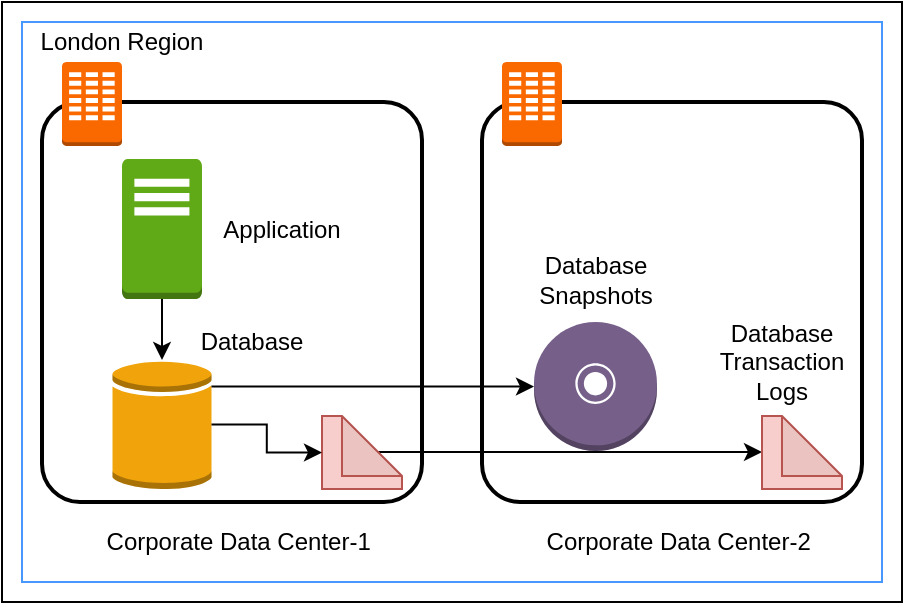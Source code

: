 <mxfile version="13.1.2" type="device"><diagram id="PN8JvF2l3eT0tteaActX" name="Page-1"><mxGraphModel dx="910" dy="481" grid="1" gridSize="10" guides="1" tooltips="1" connect="1" arrows="1" fold="1" page="1" pageScale="1" pageWidth="827" pageHeight="1169" math="0" shadow="0"><root><mxCell id="0"/><mxCell id="1" parent="0"/><mxCell id="tb-sAmRJEl5Hn-wmgWpg-1" value="" style="rounded=0;whiteSpace=wrap;html=1;" vertex="1" parent="1"><mxGeometry x="130" y="80" width="450" height="300" as="geometry"/></mxCell><mxCell id="tb-sAmRJEl5Hn-wmgWpg-2" value="" style="rounded=0;whiteSpace=wrap;html=1;strokeColor=#4797FF;" vertex="1" parent="1"><mxGeometry x="140" y="90" width="430" height="280" as="geometry"/></mxCell><mxCell id="tb-sAmRJEl5Hn-wmgWpg-3" value="" style="rounded=1;arcSize=10;dashed=0;fillColor=none;gradientColor=none;strokeWidth=2;" vertex="1" parent="1"><mxGeometry x="150" y="130" width="190" height="200" as="geometry"/></mxCell><mxCell id="tb-sAmRJEl5Hn-wmgWpg-4" value="" style="dashed=0;html=1;shape=mxgraph.aws3.corporate_data_center;fillColor=#fa6800;dashed=0;strokeColor=#C73500;fontColor=#ffffff;" vertex="1" parent="1"><mxGeometry x="160" y="110" width="30" height="42" as="geometry"/></mxCell><mxCell id="tb-sAmRJEl5Hn-wmgWpg-5" value="Corporate Data Center-1&amp;nbsp;" style="text;html=1;strokeColor=none;fillColor=none;align=center;verticalAlign=middle;whiteSpace=wrap;rounded=0;" vertex="1" parent="1"><mxGeometry x="180" y="340" width="140" height="20" as="geometry"/></mxCell><mxCell id="tb-sAmRJEl5Hn-wmgWpg-6" value="" style="outlineConnect=0;dashed=0;verticalLabelPosition=bottom;verticalAlign=top;align=center;html=1;shape=mxgraph.aws3.traditional_server;fillColor=#60a917;strokeColor=#2D7600;fontColor=#ffffff;" vertex="1" parent="1"><mxGeometry x="190" y="158.5" width="40" height="70" as="geometry"/></mxCell><mxCell id="tb-sAmRJEl5Hn-wmgWpg-7" value="Application" style="text;html=1;strokeColor=none;fillColor=none;align=center;verticalAlign=middle;whiteSpace=wrap;rounded=0;" vertex="1" parent="1"><mxGeometry x="250" y="183.5" width="40" height="20" as="geometry"/></mxCell><mxCell id="tb-sAmRJEl5Hn-wmgWpg-8" value="London Region" style="text;html=1;strokeColor=none;fillColor=none;align=center;verticalAlign=middle;whiteSpace=wrap;rounded=0;" vertex="1" parent="1"><mxGeometry x="144.75" y="90" width="90" height="20" as="geometry"/></mxCell><mxCell id="tb-sAmRJEl5Hn-wmgWpg-9" value="" style="outlineConnect=0;dashed=0;verticalLabelPosition=bottom;verticalAlign=top;align=center;html=1;shape=mxgraph.aws3.generic_database;fillColor=#f0a30a;strokeColor=#BD7000;fontColor=#ffffff;" vertex="1" parent="1"><mxGeometry x="185.25" y="259" width="49.5" height="64.5" as="geometry"/></mxCell><mxCell id="tb-sAmRJEl5Hn-wmgWpg-10" value="" style="endArrow=classic;html=1;exitX=0.5;exitY=1;exitDx=0;exitDy=0;exitPerimeter=0;" edge="1" parent="1" source="tb-sAmRJEl5Hn-wmgWpg-6" target="tb-sAmRJEl5Hn-wmgWpg-9"><mxGeometry width="50" height="50" relative="1" as="geometry"><mxPoint x="220" y="240" as="sourcePoint"/><mxPoint x="270" y="190" as="targetPoint"/></mxGeometry></mxCell><mxCell id="tb-sAmRJEl5Hn-wmgWpg-11" value="Database" style="text;html=1;strokeColor=none;fillColor=none;align=center;verticalAlign=middle;whiteSpace=wrap;rounded=0;" vertex="1" parent="1"><mxGeometry x="234.75" y="240" width="40" height="20" as="geometry"/></mxCell><mxCell id="tb-sAmRJEl5Hn-wmgWpg-12" value="" style="rounded=1;arcSize=10;dashed=0;fillColor=none;gradientColor=none;strokeWidth=2;" vertex="1" parent="1"><mxGeometry x="370" y="130" width="190" height="200" as="geometry"/></mxCell><mxCell id="tb-sAmRJEl5Hn-wmgWpg-13" value="" style="dashed=0;html=1;shape=mxgraph.aws3.corporate_data_center;fillColor=#fa6800;dashed=0;strokeColor=#C73500;fontColor=#ffffff;" vertex="1" parent="1"><mxGeometry x="380" y="110" width="30" height="42" as="geometry"/></mxCell><mxCell id="tb-sAmRJEl5Hn-wmgWpg-14" value="Corporate Data Center-2&amp;nbsp;" style="text;html=1;strokeColor=none;fillColor=none;align=center;verticalAlign=middle;whiteSpace=wrap;rounded=0;" vertex="1" parent="1"><mxGeometry x="400" y="340" width="140" height="20" as="geometry"/></mxCell><mxCell id="tb-sAmRJEl5Hn-wmgWpg-15" value="Database Snapshots" style="text;html=1;strokeColor=none;fillColor=none;align=center;verticalAlign=middle;whiteSpace=wrap;rounded=0;" vertex="1" parent="1"><mxGeometry x="406.75" y="208.5" width="40" height="20" as="geometry"/></mxCell><mxCell id="tb-sAmRJEl5Hn-wmgWpg-16" value="" style="edgeStyle=orthogonalEdgeStyle;rounded=0;orthogonalLoop=1;jettySize=auto;html=1;exitX=0;exitY=0;exitDx=25;exitDy=15;exitPerimeter=0;" edge="1" parent="1" source="tb-sAmRJEl5Hn-wmgWpg-21" target="tb-sAmRJEl5Hn-wmgWpg-19"><mxGeometry relative="1" as="geometry"><mxPoint x="240" y="305" as="sourcePoint"/><Array as="points"><mxPoint x="315" y="305"/></Array></mxGeometry></mxCell><mxCell id="tb-sAmRJEl5Hn-wmgWpg-17" value="" style="outlineConnect=0;dashed=0;verticalLabelPosition=bottom;verticalAlign=top;align=center;html=1;shape=mxgraph.aws3.disk;fillColor=#76608a;strokeColor=#432D57;fontColor=#ffffff;" vertex="1" parent="1"><mxGeometry x="396" y="240" width="61.5" height="64.5" as="geometry"/></mxCell><mxCell id="tb-sAmRJEl5Hn-wmgWpg-18" value="" style="endArrow=classic;html=1;" edge="1" parent="1" target="tb-sAmRJEl5Hn-wmgWpg-17"><mxGeometry width="50" height="50" relative="1" as="geometry"><mxPoint x="234.75" y="272.25" as="sourcePoint"/><mxPoint x="270" y="171" as="targetPoint"/></mxGeometry></mxCell><mxCell id="tb-sAmRJEl5Hn-wmgWpg-19" value="" style="shape=note;whiteSpace=wrap;html=1;backgroundOutline=1;darkOpacity=0.05;fillColor=#f8cecc;strokeColor=#b85450;" vertex="1" parent="1"><mxGeometry x="510" y="287" width="40" height="36.5" as="geometry"/></mxCell><mxCell id="tb-sAmRJEl5Hn-wmgWpg-20" value="Database Transaction Logs" style="text;html=1;strokeColor=none;fillColor=none;align=center;verticalAlign=middle;whiteSpace=wrap;rounded=0;" vertex="1" parent="1"><mxGeometry x="500" y="250" width="40" height="20" as="geometry"/></mxCell><mxCell id="tb-sAmRJEl5Hn-wmgWpg-21" value="" style="shape=note;whiteSpace=wrap;html=1;backgroundOutline=1;darkOpacity=0.05;fillColor=#f8cecc;strokeColor=#b85450;" vertex="1" parent="1"><mxGeometry x="290" y="287" width="40" height="36.5" as="geometry"/></mxCell><mxCell id="tb-sAmRJEl5Hn-wmgWpg-23" value="" style="edgeStyle=orthogonalEdgeStyle;rounded=0;orthogonalLoop=1;jettySize=auto;html=1;" edge="1" parent="1" source="tb-sAmRJEl5Hn-wmgWpg-9" target="tb-sAmRJEl5Hn-wmgWpg-21"><mxGeometry relative="1" as="geometry"><mxPoint x="240" y="305" as="sourcePoint"/><mxPoint x="510" y="305" as="targetPoint"/><Array as="points"/></mxGeometry></mxCell></root></mxGraphModel></diagram></mxfile>